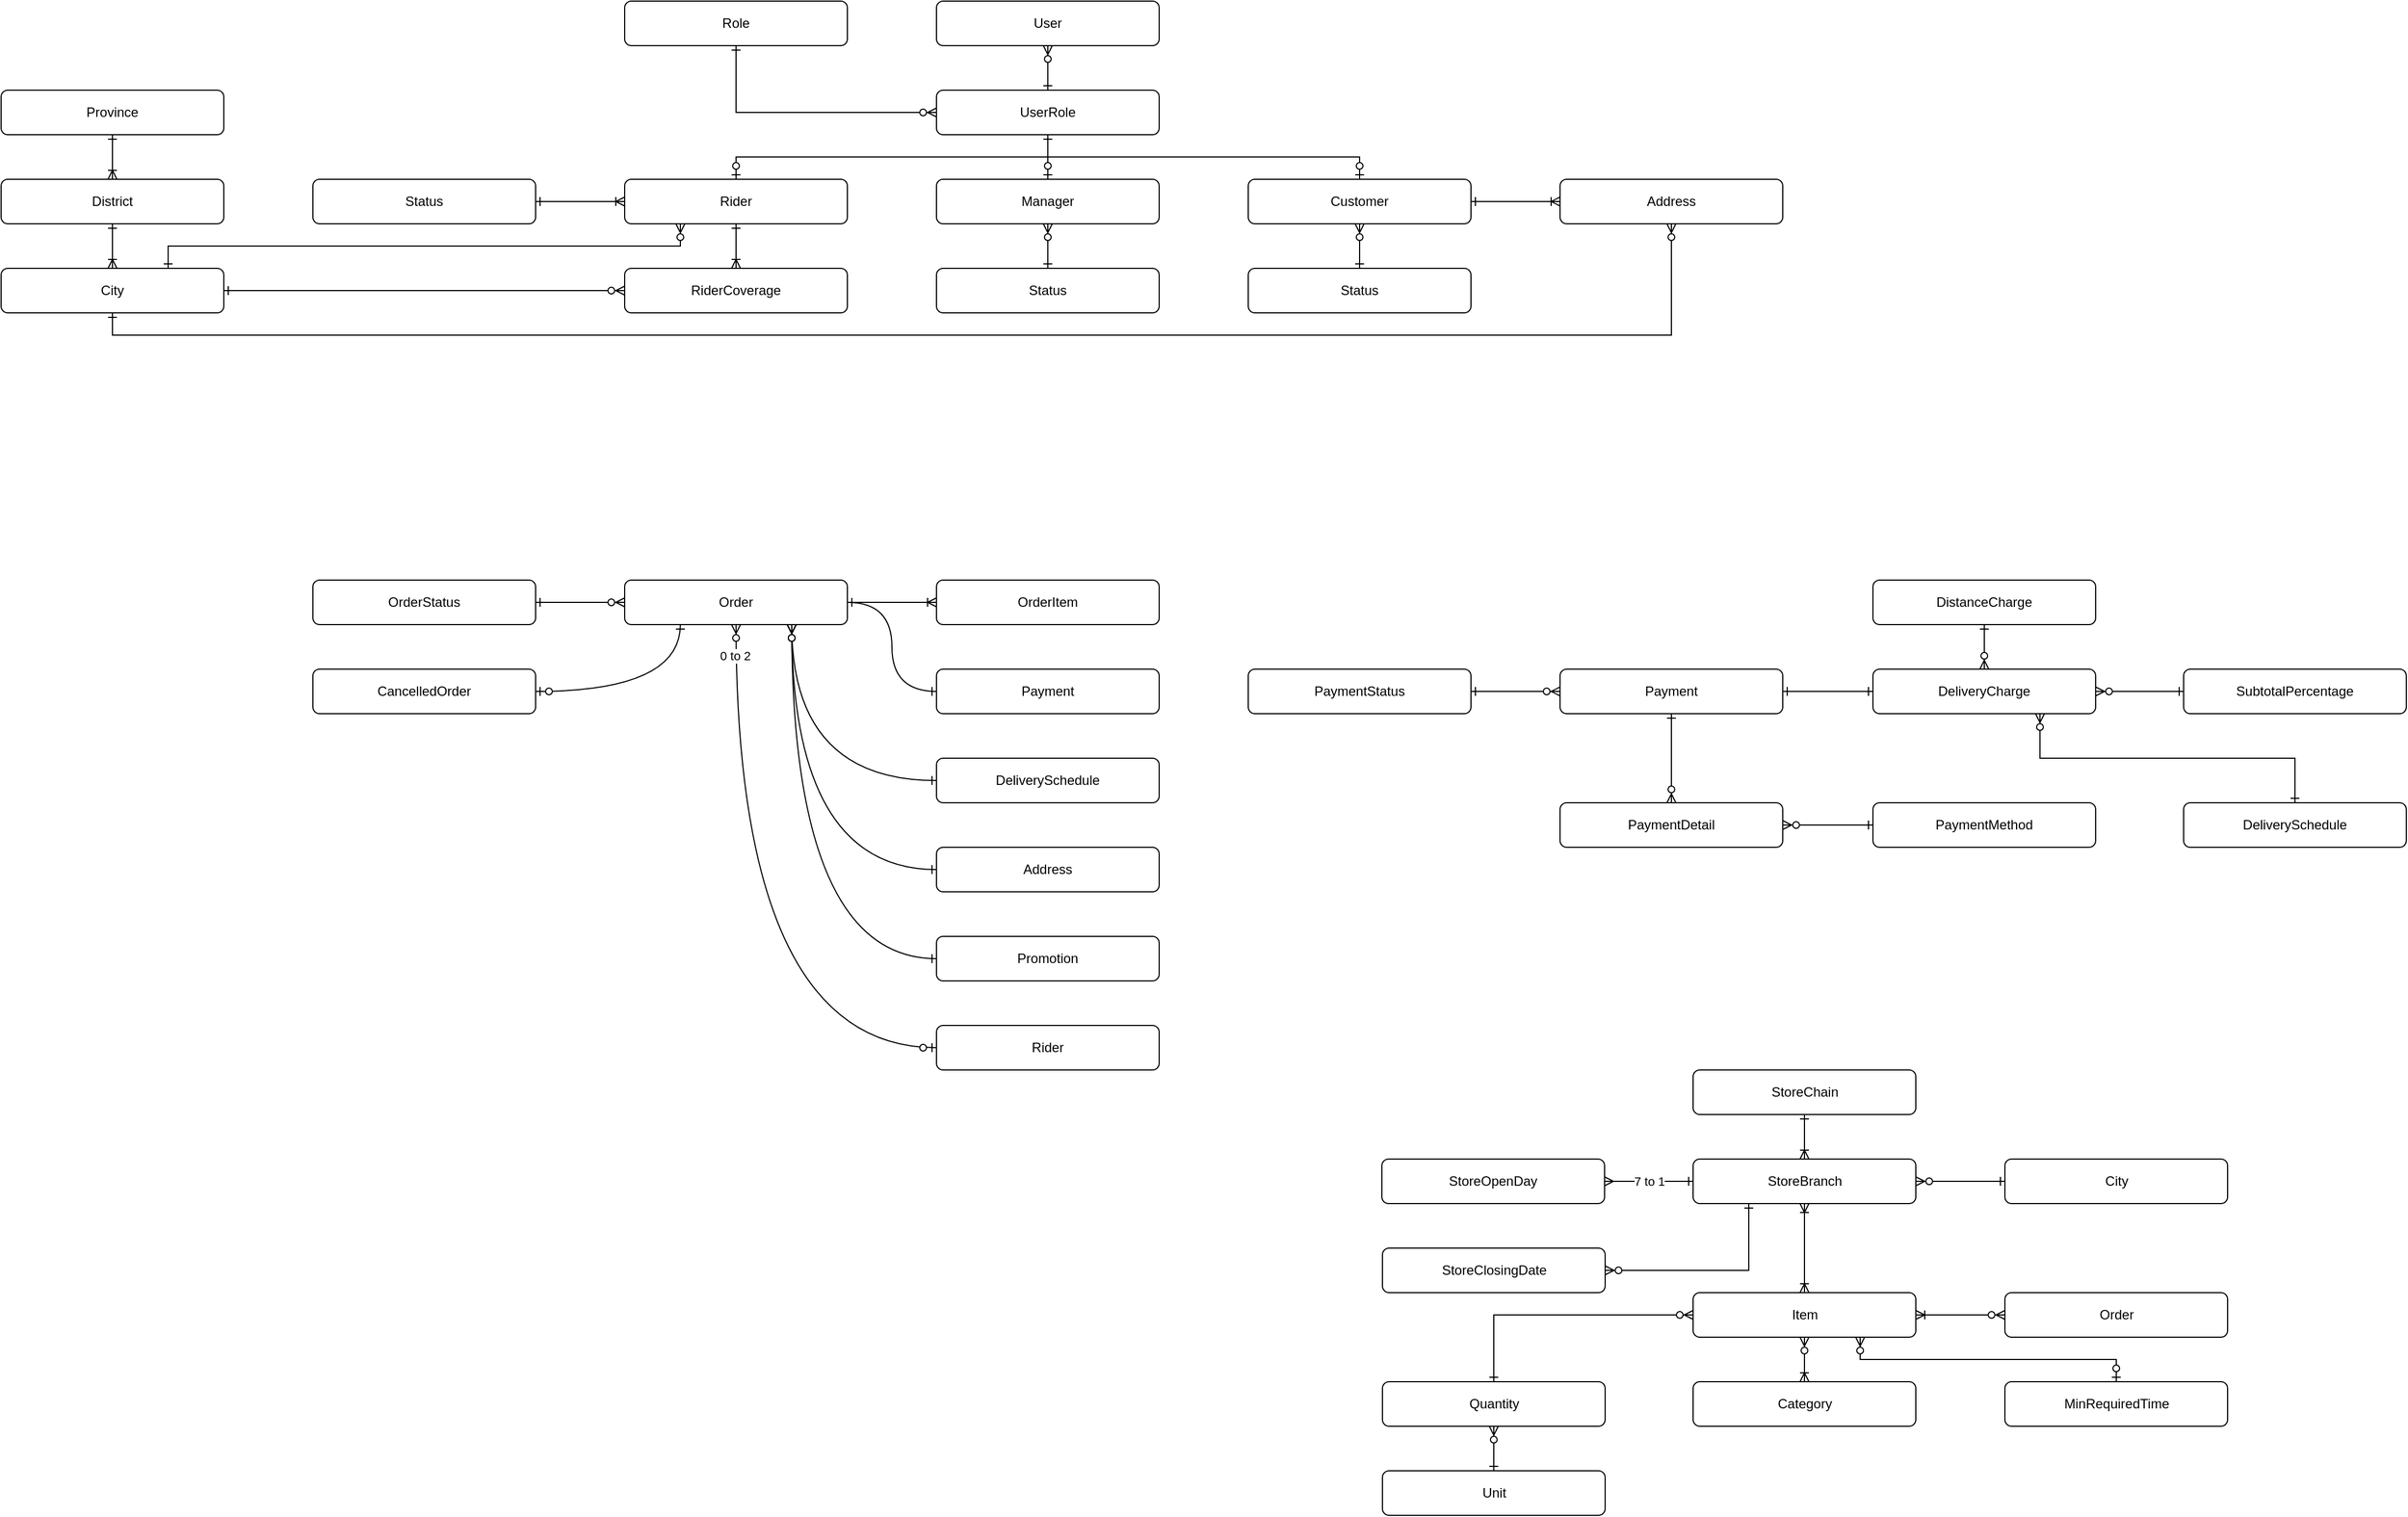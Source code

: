 <mxfile version="13.6.2" type="device"><diagram id="5YN94opPe0ZuM_vuDwNt" name="Page-1"><mxGraphModel dx="4299" dy="2200" grid="1" gridSize="10" guides="1" tooltips="1" connect="1" arrows="1" fold="1" page="1" pageScale="1" pageWidth="827" pageHeight="1169" math="0" shadow="0"><root><mxCell id="0"/><mxCell id="1" parent="0"/><mxCell id="RKthwt2E9X9wzZPI3nP6-7" style="edgeStyle=orthogonalEdgeStyle;rounded=0;orthogonalLoop=1;jettySize=auto;html=1;entryX=0.5;entryY=0;entryDx=0;entryDy=0;startArrow=ERone;startFill=0;endArrow=ERoneToMany;endFill=0;" parent="1" source="RKthwt2E9X9wzZPI3nP6-2" target="RKthwt2E9X9wzZPI3nP6-5" edge="1"><mxGeometry relative="1" as="geometry"/></mxCell><mxCell id="RKthwt2E9X9wzZPI3nP6-2" value="Province" style="rounded=1;whiteSpace=wrap;html=1;" parent="1" vertex="1"><mxGeometry x="-440" y="80" width="200" height="40" as="geometry"/></mxCell><mxCell id="RKthwt2E9X9wzZPI3nP6-8" style="edgeStyle=orthogonalEdgeStyle;rounded=0;orthogonalLoop=1;jettySize=auto;html=1;exitX=0.5;exitY=1;exitDx=0;exitDy=0;entryX=0.5;entryY=0;entryDx=0;entryDy=0;startArrow=ERone;startFill=0;endArrow=ERoneToMany;endFill=0;" parent="1" source="RKthwt2E9X9wzZPI3nP6-5" target="RKthwt2E9X9wzZPI3nP6-6" edge="1"><mxGeometry relative="1" as="geometry"/></mxCell><mxCell id="RKthwt2E9X9wzZPI3nP6-5" value="District" style="rounded=1;whiteSpace=wrap;html=1;" parent="1" vertex="1"><mxGeometry x="-440" y="160" width="200" height="40" as="geometry"/></mxCell><mxCell id="RKthwt2E9X9wzZPI3nP6-31" style="edgeStyle=orthogonalEdgeStyle;rounded=0;orthogonalLoop=1;jettySize=auto;html=1;exitX=1;exitY=0.5;exitDx=0;exitDy=0;entryX=0;entryY=0.5;entryDx=0;entryDy=0;startArrow=ERone;startFill=0;endArrow=ERzeroToMany;endFill=1;" parent="1" source="RKthwt2E9X9wzZPI3nP6-6" target="RKthwt2E9X9wzZPI3nP6-28" edge="1"><mxGeometry relative="1" as="geometry"/></mxCell><mxCell id="RKthwt2E9X9wzZPI3nP6-6" value="City" style="rounded=1;whiteSpace=wrap;html=1;" parent="1" vertex="1"><mxGeometry x="-440" y="240" width="200" height="40" as="geometry"/></mxCell><mxCell id="RKthwt2E9X9wzZPI3nP6-12" style="edgeStyle=orthogonalEdgeStyle;rounded=0;orthogonalLoop=1;jettySize=auto;html=1;exitX=0.5;exitY=1;exitDx=0;exitDy=0;entryX=0.5;entryY=0;entryDx=0;entryDy=0;startArrow=ERzeroToMany;startFill=1;endArrow=ERone;endFill=0;" parent="1" source="RKthwt2E9X9wzZPI3nP6-9" target="RKthwt2E9X9wzZPI3nP6-10" edge="1"><mxGeometry relative="1" as="geometry"/></mxCell><mxCell id="RKthwt2E9X9wzZPI3nP6-9" value="User" style="rounded=1;whiteSpace=wrap;html=1;" parent="1" vertex="1"><mxGeometry x="400" width="200" height="40" as="geometry"/></mxCell><mxCell id="RKthwt2E9X9wzZPI3nP6-18" style="edgeStyle=orthogonalEdgeStyle;rounded=0;orthogonalLoop=1;jettySize=auto;html=1;exitX=0.5;exitY=1;exitDx=0;exitDy=0;entryX=0.5;entryY=0;entryDx=0;entryDy=0;startArrow=ERone;startFill=0;endArrow=ERzeroToOne;endFill=1;" parent="1" source="RKthwt2E9X9wzZPI3nP6-10" target="RKthwt2E9X9wzZPI3nP6-16" edge="1"><mxGeometry relative="1" as="geometry"/></mxCell><mxCell id="RKthwt2E9X9wzZPI3nP6-21" style="edgeStyle=orthogonalEdgeStyle;rounded=0;orthogonalLoop=1;jettySize=auto;html=1;exitX=0.5;exitY=1;exitDx=0;exitDy=0;entryX=0.5;entryY=0;entryDx=0;entryDy=0;startArrow=ERone;startFill=0;endArrow=ERzeroToOne;endFill=1;" parent="1" source="RKthwt2E9X9wzZPI3nP6-10" target="RKthwt2E9X9wzZPI3nP6-15" edge="1"><mxGeometry relative="1" as="geometry"/></mxCell><mxCell id="RKthwt2E9X9wzZPI3nP6-22" style="edgeStyle=orthogonalEdgeStyle;rounded=0;orthogonalLoop=1;jettySize=auto;html=1;exitX=0.5;exitY=1;exitDx=0;exitDy=0;startArrow=ERone;startFill=0;endArrow=ERzeroToOne;endFill=1;entryX=0.5;entryY=0;entryDx=0;entryDy=0;" parent="1" source="RKthwt2E9X9wzZPI3nP6-10" target="RKthwt2E9X9wzZPI3nP6-17" edge="1"><mxGeometry relative="1" as="geometry"><mxPoint x="680" y="140" as="targetPoint"/></mxGeometry></mxCell><mxCell id="RKthwt2E9X9wzZPI3nP6-10" value="UserRole" style="rounded=1;whiteSpace=wrap;html=1;" parent="1" vertex="1"><mxGeometry x="400" y="80" width="200" height="40" as="geometry"/></mxCell><mxCell id="RKthwt2E9X9wzZPI3nP6-37" style="edgeStyle=orthogonalEdgeStyle;rounded=0;orthogonalLoop=1;jettySize=auto;html=1;exitX=0.5;exitY=1;exitDx=0;exitDy=0;entryX=0.5;entryY=0;entryDx=0;entryDy=0;startArrow=ERzeroToMany;startFill=1;endArrow=ERone;endFill=0;" parent="1" source="RKthwt2E9X9wzZPI3nP6-15" target="RKthwt2E9X9wzZPI3nP6-36" edge="1"><mxGeometry relative="1" as="geometry"/></mxCell><mxCell id="RKthwt2E9X9wzZPI3nP6-15" value="Manager" style="rounded=1;whiteSpace=wrap;html=1;" parent="1" vertex="1"><mxGeometry x="400" y="160" width="200" height="40" as="geometry"/></mxCell><mxCell id="RKthwt2E9X9wzZPI3nP6-29" style="edgeStyle=orthogonalEdgeStyle;rounded=0;orthogonalLoop=1;jettySize=auto;html=1;exitX=0.5;exitY=1;exitDx=0;exitDy=0;entryX=0.5;entryY=0;entryDx=0;entryDy=0;startArrow=ERone;startFill=0;endArrow=ERoneToMany;endFill=0;" parent="1" source="RKthwt2E9X9wzZPI3nP6-16" target="RKthwt2E9X9wzZPI3nP6-28" edge="1"><mxGeometry relative="1" as="geometry"/></mxCell><mxCell id="RKthwt2E9X9wzZPI3nP6-35" style="edgeStyle=orthogonalEdgeStyle;rounded=0;orthogonalLoop=1;jettySize=auto;html=1;exitX=0.25;exitY=1;exitDx=0;exitDy=0;entryX=0.75;entryY=0;entryDx=0;entryDy=0;startArrow=ERzeroToMany;startFill=1;endArrow=ERone;endFill=0;" parent="1" source="RKthwt2E9X9wzZPI3nP6-16" target="RKthwt2E9X9wzZPI3nP6-6" edge="1"><mxGeometry relative="1" as="geometry"/></mxCell><mxCell id="RKthwt2E9X9wzZPI3nP6-16" value="Rider" style="rounded=1;whiteSpace=wrap;html=1;" parent="1" vertex="1"><mxGeometry x="120" y="160" width="200" height="40" as="geometry"/></mxCell><mxCell id="RKthwt2E9X9wzZPI3nP6-39" style="edgeStyle=orthogonalEdgeStyle;rounded=0;orthogonalLoop=1;jettySize=auto;html=1;exitX=0.5;exitY=1;exitDx=0;exitDy=0;entryX=0.5;entryY=0;entryDx=0;entryDy=0;startArrow=ERzeroToMany;startFill=1;endArrow=ERone;endFill=0;" parent="1" source="RKthwt2E9X9wzZPI3nP6-17" target="RKthwt2E9X9wzZPI3nP6-38" edge="1"><mxGeometry relative="1" as="geometry"/></mxCell><mxCell id="RKthwt2E9X9wzZPI3nP6-17" value="Customer" style="rounded=1;whiteSpace=wrap;html=1;" parent="1" vertex="1"><mxGeometry x="680" y="160" width="200" height="40" as="geometry"/></mxCell><mxCell id="RKthwt2E9X9wzZPI3nP6-27" style="edgeStyle=orthogonalEdgeStyle;rounded=0;orthogonalLoop=1;jettySize=auto;html=1;exitX=0.5;exitY=1;exitDx=0;exitDy=0;entryX=0;entryY=0.5;entryDx=0;entryDy=0;startArrow=ERone;startFill=0;endArrow=ERzeroToMany;endFill=1;" parent="1" source="RKthwt2E9X9wzZPI3nP6-24" target="RKthwt2E9X9wzZPI3nP6-10" edge="1"><mxGeometry relative="1" as="geometry"/></mxCell><mxCell id="RKthwt2E9X9wzZPI3nP6-24" value="Role" style="rounded=1;whiteSpace=wrap;html=1;" parent="1" vertex="1"><mxGeometry x="120" width="200" height="40" as="geometry"/></mxCell><mxCell id="RKthwt2E9X9wzZPI3nP6-28" value="RiderCoverage" style="rounded=1;whiteSpace=wrap;html=1;" parent="1" vertex="1"><mxGeometry x="120" y="240" width="200" height="40" as="geometry"/></mxCell><mxCell id="RKthwt2E9X9wzZPI3nP6-34" style="edgeStyle=orthogonalEdgeStyle;rounded=0;orthogonalLoop=1;jettySize=auto;html=1;exitX=1;exitY=0.5;exitDx=0;exitDy=0;entryX=0;entryY=0.5;entryDx=0;entryDy=0;startArrow=ERone;startFill=0;endArrow=ERoneToMany;endFill=0;" parent="1" source="RKthwt2E9X9wzZPI3nP6-32" target="RKthwt2E9X9wzZPI3nP6-16" edge="1"><mxGeometry relative="1" as="geometry"/></mxCell><mxCell id="RKthwt2E9X9wzZPI3nP6-32" value="Status" style="rounded=1;whiteSpace=wrap;html=1;" parent="1" vertex="1"><mxGeometry x="-160" y="160" width="200" height="40" as="geometry"/></mxCell><mxCell id="RKthwt2E9X9wzZPI3nP6-36" value="Status" style="rounded=1;whiteSpace=wrap;html=1;" parent="1" vertex="1"><mxGeometry x="400" y="240" width="200" height="40" as="geometry"/></mxCell><mxCell id="RKthwt2E9X9wzZPI3nP6-38" value="Status" style="rounded=1;whiteSpace=wrap;html=1;" parent="1" vertex="1"><mxGeometry x="680" y="240" width="200" height="40" as="geometry"/></mxCell><mxCell id="RKthwt2E9X9wzZPI3nP6-42" style="edgeStyle=orthogonalEdgeStyle;rounded=0;orthogonalLoop=1;jettySize=auto;html=1;exitX=0;exitY=0.5;exitDx=0;exitDy=0;entryX=1;entryY=0.5;entryDx=0;entryDy=0;startArrow=ERoneToMany;startFill=0;endArrow=ERone;endFill=0;" parent="1" source="RKthwt2E9X9wzZPI3nP6-40" target="RKthwt2E9X9wzZPI3nP6-17" edge="1"><mxGeometry relative="1" as="geometry"/></mxCell><mxCell id="RKthwt2E9X9wzZPI3nP6-43" style="edgeStyle=orthogonalEdgeStyle;rounded=0;orthogonalLoop=1;jettySize=auto;html=1;exitX=0.5;exitY=1;exitDx=0;exitDy=0;startArrow=ERzeroToMany;startFill=1;endArrow=ERone;endFill=0;entryX=0.5;entryY=1;entryDx=0;entryDy=0;" parent="1" source="RKthwt2E9X9wzZPI3nP6-40" target="RKthwt2E9X9wzZPI3nP6-6" edge="1"><mxGeometry relative="1" as="geometry"><mxPoint x="260" y="380" as="targetPoint"/></mxGeometry></mxCell><mxCell id="RKthwt2E9X9wzZPI3nP6-40" value="Address" style="rounded=1;whiteSpace=wrap;html=1;" parent="1" vertex="1"><mxGeometry x="960" y="160" width="200" height="40" as="geometry"/></mxCell><mxCell id="RKthwt2E9X9wzZPI3nP6-48" style="edgeStyle=orthogonalEdgeStyle;rounded=0;orthogonalLoop=1;jettySize=auto;html=1;exitX=0;exitY=0.5;exitDx=0;exitDy=0;entryX=1;entryY=0.5;entryDx=0;entryDy=0;startArrow=ERzeroToMany;startFill=1;endArrow=ERone;endFill=0;" parent="1" source="RKthwt2E9X9wzZPI3nP6-45" target="RKthwt2E9X9wzZPI3nP6-46" edge="1"><mxGeometry relative="1" as="geometry"/></mxCell><mxCell id="RKthwt2E9X9wzZPI3nP6-61" style="edgeStyle=orthogonalEdgeStyle;curved=1;rounded=0;orthogonalLoop=1;jettySize=auto;html=1;entryX=0;entryY=0.5;entryDx=0;entryDy=0;startArrow=ERzeroToMany;startFill=1;endArrow=ERone;endFill=0;exitX=0.75;exitY=1;exitDx=0;exitDy=0;" parent="1" source="RKthwt2E9X9wzZPI3nP6-45" target="RKthwt2E9X9wzZPI3nP6-60" edge="1"><mxGeometry relative="1" as="geometry"><mxPoint x="220" y="570" as="sourcePoint"/></mxGeometry></mxCell><mxCell id="RKthwt2E9X9wzZPI3nP6-73" style="edgeStyle=orthogonalEdgeStyle;curved=1;rounded=0;orthogonalLoop=1;jettySize=auto;html=1;exitX=0.25;exitY=1;exitDx=0;exitDy=0;entryX=1;entryY=0.5;entryDx=0;entryDy=0;startArrow=ERone;startFill=0;endArrow=ERzeroToOne;endFill=1;" parent="1" source="RKthwt2E9X9wzZPI3nP6-45" target="RKthwt2E9X9wzZPI3nP6-72" edge="1"><mxGeometry relative="1" as="geometry"/></mxCell><mxCell id="RKthwt2E9X9wzZPI3nP6-45" value="Order" style="rounded=1;whiteSpace=wrap;html=1;" parent="1" vertex="1"><mxGeometry x="120" y="520" width="200" height="40" as="geometry"/></mxCell><mxCell id="RKthwt2E9X9wzZPI3nP6-46" value="OrderStatus" style="rounded=1;whiteSpace=wrap;html=1;" parent="1" vertex="1"><mxGeometry x="-160" y="520" width="200" height="40" as="geometry"/></mxCell><mxCell id="RKthwt2E9X9wzZPI3nP6-54" style="edgeStyle=orthogonalEdgeStyle;rounded=0;orthogonalLoop=1;jettySize=auto;html=1;exitX=0;exitY=0.5;exitDx=0;exitDy=0;entryX=1;entryY=0.5;entryDx=0;entryDy=0;startArrow=ERoneToMany;startFill=0;endArrow=ERone;endFill=0;" parent="1" source="RKthwt2E9X9wzZPI3nP6-50" target="RKthwt2E9X9wzZPI3nP6-45" edge="1"><mxGeometry relative="1" as="geometry"/></mxCell><mxCell id="RKthwt2E9X9wzZPI3nP6-50" value="OrderItem" style="rounded=1;whiteSpace=wrap;html=1;" parent="1" vertex="1"><mxGeometry x="400" y="520" width="200" height="40" as="geometry"/></mxCell><mxCell id="RKthwt2E9X9wzZPI3nP6-59" style="edgeStyle=orthogonalEdgeStyle;rounded=0;orthogonalLoop=1;jettySize=auto;html=1;exitX=0;exitY=0.5;exitDx=0;exitDy=0;entryX=1;entryY=0.5;entryDx=0;entryDy=0;startArrow=ERone;startFill=0;endArrow=ERone;endFill=0;curved=1;" parent="1" source="RKthwt2E9X9wzZPI3nP6-51" target="RKthwt2E9X9wzZPI3nP6-45" edge="1"><mxGeometry relative="1" as="geometry"/></mxCell><mxCell id="RKthwt2E9X9wzZPI3nP6-51" value="Payment" style="rounded=1;whiteSpace=wrap;html=1;" parent="1" vertex="1"><mxGeometry x="400" y="600" width="200" height="40" as="geometry"/></mxCell><mxCell id="RKthwt2E9X9wzZPI3nP6-57" style="edgeStyle=orthogonalEdgeStyle;rounded=0;orthogonalLoop=1;jettySize=auto;html=1;exitX=0;exitY=0.5;exitDx=0;exitDy=0;entryX=0.75;entryY=1;entryDx=0;entryDy=0;startArrow=ERone;startFill=0;endArrow=ERzeroToMany;endFill=1;curved=1;" parent="1" source="RKthwt2E9X9wzZPI3nP6-53" target="RKthwt2E9X9wzZPI3nP6-45" edge="1"><mxGeometry relative="1" as="geometry"/></mxCell><mxCell id="RKthwt2E9X9wzZPI3nP6-53" value="DeliverySchedule" style="rounded=1;whiteSpace=wrap;html=1;" parent="1" vertex="1"><mxGeometry x="400" y="680" width="200" height="40" as="geometry"/></mxCell><mxCell id="RKthwt2E9X9wzZPI3nP6-60" value="Address" style="rounded=1;whiteSpace=wrap;html=1;" parent="1" vertex="1"><mxGeometry x="400" y="760" width="200" height="40" as="geometry"/></mxCell><mxCell id="RKthwt2E9X9wzZPI3nP6-69" style="edgeStyle=orthogonalEdgeStyle;curved=1;rounded=0;orthogonalLoop=1;jettySize=auto;html=1;exitX=0;exitY=0.5;exitDx=0;exitDy=0;entryX=0.5;entryY=1;entryDx=0;entryDy=0;startArrow=ERzeroToOne;startFill=1;endArrow=ERzeroToMany;endFill=1;" parent="1" source="RKthwt2E9X9wzZPI3nP6-68" target="RKthwt2E9X9wzZPI3nP6-45" edge="1"><mxGeometry relative="1" as="geometry"/></mxCell><mxCell id="RKthwt2E9X9wzZPI3nP6-71" value="0 to 2" style="edgeLabel;html=1;align=center;verticalAlign=middle;resizable=0;points=[];" parent="RKthwt2E9X9wzZPI3nP6-69" vertex="1" connectable="0"><mxGeometry x="0.9" y="1" relative="1" as="geometry"><mxPoint as="offset"/></mxGeometry></mxCell><mxCell id="RKthwt2E9X9wzZPI3nP6-68" value="Rider" style="rounded=1;whiteSpace=wrap;html=1;" parent="1" vertex="1"><mxGeometry x="400" y="920" width="200" height="40" as="geometry"/></mxCell><mxCell id="RKthwt2E9X9wzZPI3nP6-72" value="CancelledOrder" style="rounded=1;whiteSpace=wrap;html=1;" parent="1" vertex="1"><mxGeometry x="-160" y="600" width="200" height="40" as="geometry"/></mxCell><mxCell id="RKthwt2E9X9wzZPI3nP6-76" style="edgeStyle=orthogonalEdgeStyle;curved=1;rounded=0;orthogonalLoop=1;jettySize=auto;html=1;exitX=0;exitY=0.5;exitDx=0;exitDy=0;entryX=0.75;entryY=1;entryDx=0;entryDy=0;startArrow=ERone;startFill=0;endArrow=ERzeroToMany;endFill=1;" parent="1" source="RKthwt2E9X9wzZPI3nP6-74" target="RKthwt2E9X9wzZPI3nP6-45" edge="1"><mxGeometry relative="1" as="geometry"/></mxCell><mxCell id="RKthwt2E9X9wzZPI3nP6-74" value="Promotion" style="rounded=1;whiteSpace=wrap;html=1;" parent="1" vertex="1"><mxGeometry x="400" y="840" width="200" height="40" as="geometry"/></mxCell><mxCell id="RKthwt2E9X9wzZPI3nP6-84" style="edgeStyle=orthogonalEdgeStyle;curved=1;rounded=0;orthogonalLoop=1;jettySize=auto;html=1;exitX=0;exitY=0.5;exitDx=0;exitDy=0;entryX=1;entryY=0.5;entryDx=0;entryDy=0;startArrow=ERzeroToMany;startFill=1;endArrow=ERone;endFill=0;" parent="1" source="RKthwt2E9X9wzZPI3nP6-80" target="RKthwt2E9X9wzZPI3nP6-81" edge="1"><mxGeometry relative="1" as="geometry"/></mxCell><mxCell id="RKthwt2E9X9wzZPI3nP6-110" style="edgeStyle=orthogonalEdgeStyle;curved=1;rounded=0;orthogonalLoop=1;jettySize=auto;html=1;exitX=1;exitY=0.5;exitDx=0;exitDy=0;entryX=0;entryY=0.5;entryDx=0;entryDy=0;startArrow=ERone;startFill=0;endArrow=ERone;endFill=0;" parent="1" source="RKthwt2E9X9wzZPI3nP6-80" target="RKthwt2E9X9wzZPI3nP6-109" edge="1"><mxGeometry relative="1" as="geometry"/></mxCell><mxCell id="RKthwt2E9X9wzZPI3nP6-80" value="Payment" style="rounded=1;whiteSpace=wrap;html=1;" parent="1" vertex="1"><mxGeometry x="960" y="600" width="200" height="40" as="geometry"/></mxCell><mxCell id="RKthwt2E9X9wzZPI3nP6-81" value="PaymentStatus" style="rounded=1;whiteSpace=wrap;html=1;" parent="1" vertex="1"><mxGeometry x="680" y="600" width="200" height="40" as="geometry"/></mxCell><mxCell id="RKthwt2E9X9wzZPI3nP6-86" style="edgeStyle=orthogonalEdgeStyle;curved=1;rounded=0;orthogonalLoop=1;jettySize=auto;html=1;exitX=0.5;exitY=0;exitDx=0;exitDy=0;entryX=0.5;entryY=1;entryDx=0;entryDy=0;startArrow=ERzeroToMany;startFill=1;endArrow=ERone;endFill=0;" parent="1" source="RKthwt2E9X9wzZPI3nP6-82" target="RKthwt2E9X9wzZPI3nP6-80" edge="1"><mxGeometry relative="1" as="geometry"/></mxCell><mxCell id="RKthwt2E9X9wzZPI3nP6-87" style="edgeStyle=orthogonalEdgeStyle;curved=1;rounded=0;orthogonalLoop=1;jettySize=auto;html=1;exitX=1;exitY=0.5;exitDx=0;exitDy=0;entryX=0;entryY=0.5;entryDx=0;entryDy=0;startArrow=ERzeroToMany;startFill=1;endArrow=ERone;endFill=0;" parent="1" source="RKthwt2E9X9wzZPI3nP6-82" target="RKthwt2E9X9wzZPI3nP6-83" edge="1"><mxGeometry relative="1" as="geometry"/></mxCell><mxCell id="RKthwt2E9X9wzZPI3nP6-82" value="PaymentDetail" style="rounded=1;whiteSpace=wrap;html=1;" parent="1" vertex="1"><mxGeometry x="960" y="720" width="200" height="40" as="geometry"/></mxCell><mxCell id="RKthwt2E9X9wzZPI3nP6-83" value="PaymentMethod" style="rounded=1;whiteSpace=wrap;html=1;" parent="1" vertex="1"><mxGeometry x="1241" y="720" width="200" height="40" as="geometry"/></mxCell><mxCell id="Q6x2F5-2rDop21p31Lcn-2" style="edgeStyle=orthogonalEdgeStyle;rounded=0;orthogonalLoop=1;jettySize=auto;html=1;exitX=0.75;exitY=1;exitDx=0;exitDy=0;entryX=0.5;entryY=0;entryDx=0;entryDy=0;startArrow=ERzeroToMany;startFill=1;endArrow=ERone;endFill=0;" parent="1" source="RKthwt2E9X9wzZPI3nP6-109" target="Q6x2F5-2rDop21p31Lcn-1" edge="1"><mxGeometry relative="1" as="geometry"/></mxCell><mxCell id="RKthwt2E9X9wzZPI3nP6-109" value="DeliveryCharge" style="rounded=1;whiteSpace=wrap;html=1;" parent="1" vertex="1"><mxGeometry x="1241" y="600" width="200" height="40" as="geometry"/></mxCell><mxCell id="RKthwt2E9X9wzZPI3nP6-112" style="edgeStyle=orthogonalEdgeStyle;curved=1;rounded=0;orthogonalLoop=1;jettySize=auto;html=1;exitX=0.5;exitY=1;exitDx=0;exitDy=0;entryX=0.5;entryY=0;entryDx=0;entryDy=0;startArrow=ERone;startFill=0;endArrow=ERzeroToMany;endFill=1;" parent="1" source="RKthwt2E9X9wzZPI3nP6-111" target="RKthwt2E9X9wzZPI3nP6-109" edge="1"><mxGeometry relative="1" as="geometry"/></mxCell><mxCell id="RKthwt2E9X9wzZPI3nP6-111" value="DistanceCharge" style="rounded=1;whiteSpace=wrap;html=1;" parent="1" vertex="1"><mxGeometry x="1241" y="520" width="200" height="40" as="geometry"/></mxCell><mxCell id="RKthwt2E9X9wzZPI3nP6-115" style="edgeStyle=orthogonalEdgeStyle;curved=1;rounded=0;orthogonalLoop=1;jettySize=auto;html=1;exitX=0;exitY=0.5;exitDx=0;exitDy=0;entryX=1;entryY=0.5;entryDx=0;entryDy=0;startArrow=ERone;startFill=0;endArrow=ERzeroToMany;endFill=1;" parent="1" source="RKthwt2E9X9wzZPI3nP6-114" target="RKthwt2E9X9wzZPI3nP6-109" edge="1"><mxGeometry relative="1" as="geometry"/></mxCell><mxCell id="RKthwt2E9X9wzZPI3nP6-114" value="SubtotalPercentage" style="rounded=1;whiteSpace=wrap;html=1;" parent="1" vertex="1"><mxGeometry x="1520" y="600" width="200" height="40" as="geometry"/></mxCell><mxCell id="Q6x2F5-2rDop21p31Lcn-1" value="DeliverySchedule" style="rounded=1;whiteSpace=wrap;html=1;" parent="1" vertex="1"><mxGeometry x="1520" y="720" width="200" height="40" as="geometry"/></mxCell><mxCell id="Q6x2F5-2rDop21p31Lcn-9" style="edgeStyle=orthogonalEdgeStyle;rounded=0;orthogonalLoop=1;jettySize=auto;html=1;exitX=0.5;exitY=1;exitDx=0;exitDy=0;entryX=0.5;entryY=0;entryDx=0;entryDy=0;startArrow=ERone;startFill=0;endArrow=ERoneToMany;endFill=0;" parent="1" source="Q6x2F5-2rDop21p31Lcn-3" target="Q6x2F5-2rDop21p31Lcn-4" edge="1"><mxGeometry relative="1" as="geometry"/></mxCell><mxCell id="Q6x2F5-2rDop21p31Lcn-3" value="StoreChain" style="rounded=1;whiteSpace=wrap;html=1;" parent="1" vertex="1"><mxGeometry x="1079.5" y="960" width="200" height="40" as="geometry"/></mxCell><mxCell id="Q6x2F5-2rDop21p31Lcn-20" value="7 to 1" style="edgeStyle=orthogonalEdgeStyle;rounded=0;orthogonalLoop=1;jettySize=auto;html=1;exitX=0;exitY=0.5;exitDx=0;exitDy=0;entryX=1;entryY=0.5;entryDx=0;entryDy=0;startArrow=ERone;startFill=0;endArrow=ERmany;endFill=0;" parent="1" source="Q6x2F5-2rDop21p31Lcn-4" target="Q6x2F5-2rDop21p31Lcn-13" edge="1"><mxGeometry relative="1" as="geometry"/></mxCell><mxCell id="Q6x2F5-2rDop21p31Lcn-24" style="edgeStyle=orthogonalEdgeStyle;rounded=0;orthogonalLoop=1;jettySize=auto;html=1;exitX=0.5;exitY=1;exitDx=0;exitDy=0;entryX=0.5;entryY=0;entryDx=0;entryDy=0;startArrow=ERoneToMany;startFill=0;endArrow=ERoneToMany;endFill=0;" parent="1" source="Q6x2F5-2rDop21p31Lcn-4" target="Q6x2F5-2rDop21p31Lcn-23" edge="1"><mxGeometry relative="1" as="geometry"/></mxCell><mxCell id="Q6x2F5-2rDop21p31Lcn-4" value="StoreBranch" style="rounded=1;whiteSpace=wrap;html=1;" parent="1" vertex="1"><mxGeometry x="1079.5" y="1040" width="200" height="40" as="geometry"/></mxCell><mxCell id="Q6x2F5-2rDop21p31Lcn-12" style="edgeStyle=orthogonalEdgeStyle;rounded=0;orthogonalLoop=1;jettySize=auto;html=1;exitX=0;exitY=0.5;exitDx=0;exitDy=0;entryX=1;entryY=0.5;entryDx=0;entryDy=0;startArrow=ERone;startFill=0;endArrow=ERzeroToMany;endFill=1;" parent="1" source="Q6x2F5-2rDop21p31Lcn-10" target="Q6x2F5-2rDop21p31Lcn-4" edge="1"><mxGeometry relative="1" as="geometry"/></mxCell><mxCell id="Q6x2F5-2rDop21p31Lcn-10" value="City" style="rounded=1;whiteSpace=wrap;html=1;" parent="1" vertex="1"><mxGeometry x="1359.5" y="1040" width="200" height="40" as="geometry"/></mxCell><mxCell id="Q6x2F5-2rDop21p31Lcn-13" value="StoreOpenDay" style="rounded=1;whiteSpace=wrap;html=1;" parent="1" vertex="1"><mxGeometry x="800" y="1040" width="200" height="40" as="geometry"/></mxCell><mxCell id="Q6x2F5-2rDop21p31Lcn-22" style="edgeStyle=orthogonalEdgeStyle;rounded=0;orthogonalLoop=1;jettySize=auto;html=1;exitX=1;exitY=0.5;exitDx=0;exitDy=0;entryX=0.25;entryY=1;entryDx=0;entryDy=0;startArrow=ERzeroToMany;startFill=1;endArrow=ERone;endFill=0;" parent="1" source="Q6x2F5-2rDop21p31Lcn-21" target="Q6x2F5-2rDop21p31Lcn-4" edge="1"><mxGeometry relative="1" as="geometry"/></mxCell><mxCell id="Q6x2F5-2rDop21p31Lcn-21" value="StoreClosingDate" style="rounded=1;whiteSpace=wrap;html=1;" parent="1" vertex="1"><mxGeometry x="800.5" y="1120" width="200" height="40" as="geometry"/></mxCell><mxCell id="Q6x2F5-2rDop21p31Lcn-26" style="edgeStyle=orthogonalEdgeStyle;rounded=0;orthogonalLoop=1;jettySize=auto;html=1;exitX=0.5;exitY=1;exitDx=0;exitDy=0;entryX=0.5;entryY=0;entryDx=0;entryDy=0;startArrow=ERzeroToMany;startFill=1;endArrow=ERoneToMany;endFill=0;" parent="1" source="Q6x2F5-2rDop21p31Lcn-23" target="Q6x2F5-2rDop21p31Lcn-25" edge="1"><mxGeometry relative="1" as="geometry"/></mxCell><mxCell id="Q6x2F5-2rDop21p31Lcn-28" style="edgeStyle=orthogonalEdgeStyle;rounded=0;orthogonalLoop=1;jettySize=auto;html=1;exitX=1;exitY=0.5;exitDx=0;exitDy=0;entryX=0;entryY=0.5;entryDx=0;entryDy=0;startArrow=ERoneToMany;startFill=0;endArrow=ERzeroToMany;endFill=1;" parent="1" source="Q6x2F5-2rDop21p31Lcn-23" target="Q6x2F5-2rDop21p31Lcn-27" edge="1"><mxGeometry relative="1" as="geometry"/></mxCell><mxCell id="Q6x2F5-2rDop21p31Lcn-34" style="edgeStyle=orthogonalEdgeStyle;rounded=0;orthogonalLoop=1;jettySize=auto;html=1;exitX=0.75;exitY=1;exitDx=0;exitDy=0;startArrow=ERzeroToMany;startFill=1;endArrow=ERzeroToOne;endFill=1;entryX=0.5;entryY=0;entryDx=0;entryDy=0;" parent="1" source="Q6x2F5-2rDop21p31Lcn-23" target="Q6x2F5-2rDop21p31Lcn-33" edge="1"><mxGeometry relative="1" as="geometry"><mxPoint x="1470" y="1250" as="targetPoint"/><Array as="points"><mxPoint x="1230" y="1220"/><mxPoint x="1460" y="1220"/></Array></mxGeometry></mxCell><mxCell id="Q6x2F5-2rDop21p31Lcn-23" value="Item" style="rounded=1;whiteSpace=wrap;html=1;" parent="1" vertex="1"><mxGeometry x="1079.5" y="1160" width="200" height="40" as="geometry"/></mxCell><mxCell id="Q6x2F5-2rDop21p31Lcn-25" value="Category" style="rounded=1;whiteSpace=wrap;html=1;" parent="1" vertex="1"><mxGeometry x="1079.5" y="1240" width="200" height="40" as="geometry"/></mxCell><mxCell id="Q6x2F5-2rDop21p31Lcn-27" value="Order" style="rounded=1;whiteSpace=wrap;html=1;" parent="1" vertex="1"><mxGeometry x="1359.5" y="1160" width="200" height="40" as="geometry"/></mxCell><mxCell id="Q6x2F5-2rDop21p31Lcn-31" style="edgeStyle=orthogonalEdgeStyle;rounded=0;orthogonalLoop=1;jettySize=auto;html=1;exitX=0.5;exitY=1;exitDx=0;exitDy=0;entryX=0.5;entryY=0;entryDx=0;entryDy=0;startArrow=ERzeroToMany;startFill=1;endArrow=ERone;endFill=0;" parent="1" source="Q6x2F5-2rDop21p31Lcn-29" target="Q6x2F5-2rDop21p31Lcn-30" edge="1"><mxGeometry relative="1" as="geometry"/></mxCell><mxCell id="Q6x2F5-2rDop21p31Lcn-32" style="edgeStyle=orthogonalEdgeStyle;rounded=0;orthogonalLoop=1;jettySize=auto;html=1;exitX=0.5;exitY=0;exitDx=0;exitDy=0;entryX=0;entryY=0.5;entryDx=0;entryDy=0;startArrow=ERone;startFill=0;endArrow=ERzeroToMany;endFill=1;" parent="1" source="Q6x2F5-2rDop21p31Lcn-29" target="Q6x2F5-2rDop21p31Lcn-23" edge="1"><mxGeometry relative="1" as="geometry"/></mxCell><mxCell id="Q6x2F5-2rDop21p31Lcn-29" value="Quantity" style="rounded=1;whiteSpace=wrap;html=1;" parent="1" vertex="1"><mxGeometry x="800.5" y="1240" width="200" height="40" as="geometry"/></mxCell><mxCell id="Q6x2F5-2rDop21p31Lcn-30" value="Unit" style="rounded=1;whiteSpace=wrap;html=1;" parent="1" vertex="1"><mxGeometry x="800.5" y="1320" width="200" height="40" as="geometry"/></mxCell><mxCell id="Q6x2F5-2rDop21p31Lcn-33" value="MinRequiredTime" style="rounded=1;whiteSpace=wrap;html=1;" parent="1" vertex="1"><mxGeometry x="1359.5" y="1240" width="200" height="40" as="geometry"/></mxCell></root></mxGraphModel></diagram></mxfile>